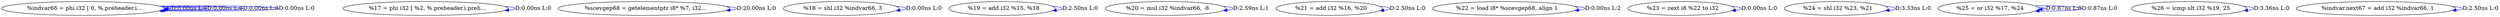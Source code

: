 digraph {
Node0x30604d0[label="  %indvar66 = phi i32 [ 0, %.preheader.i..."];
Node0x30604d0 -> Node0x30604d0[label="D:0.00ns L:0",color=blue];
Node0x30604d0 -> Node0x30604d0[label="D:0.00ns L:0",color=blue];
Node0x30604d0 -> Node0x30604d0[label="D:0.00ns L:0",color=blue];
Node0x30604d0 -> Node0x30604d0[label="D:0.00ns L:0",color=blue];
Node0x30605b0[label="  %17 = phi i32 [ %2, %.preheader.i.preh..."];
Node0x30605b0 -> Node0x30605b0[label="D:0.00ns L:0",color=blue];
Node0x3060690[label="  %scevgep68 = getelementptr i8* %7, i32..."];
Node0x3060690 -> Node0x3060690[label="D:20.00ns L:0",color=blue];
Node0x3060830[label="  %18 = shl i32 %indvar66, 3"];
Node0x3060830 -> Node0x3060830[label="D:0.00ns L:0",color=blue];
Node0x3060910[label="  %19 = add i32 %15, %18"];
Node0x3060910 -> Node0x3060910[label="D:2.50ns L:0",color=blue];
Node0x30609f0[label="  %20 = mul i32 %indvar66, -8"];
Node0x30609f0 -> Node0x30609f0[label="D:2.59ns L:1",color=blue];
Node0x3060b10[label="  %21 = add i32 %16, %20"];
Node0x3060b10 -> Node0x3060b10[label="D:2.50ns L:0",color=blue];
Node0x3060bf0[label="  %22 = load i8* %scevgep68, align 1"];
Node0x3060bf0 -> Node0x3060bf0[label="D:0.00ns L:2",color=blue];
Node0x3060cd0[label="  %23 = zext i8 %22 to i32"];
Node0x3060cd0 -> Node0x3060cd0[label="D:0.00ns L:0",color=blue];
Node0x3060db0[label="  %24 = shl i32 %23, %21"];
Node0x3060db0 -> Node0x3060db0[label="D:3.33ns L:0",color=blue];
Node0x3060ed0[label="  %25 = or i32 %17, %24"];
Node0x3060ed0 -> Node0x3060ed0[label="D:0.87ns L:0",color=blue];
Node0x3060ed0 -> Node0x3060ed0[label="D:0.87ns L:0",color=blue];
Node0x3060fb0[label="  %26 = icmp slt i32 %19, 25"];
Node0x3060fb0 -> Node0x3060fb0[label="D:3.36ns L:0",color=blue];
Node0x3061090[label="  %indvar.next67 = add i32 %indvar66, 1"];
Node0x3061090 -> Node0x3061090[label="D:2.50ns L:0",color=blue];
}
